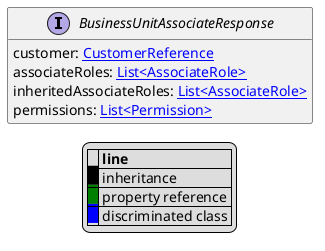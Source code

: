 @startuml

hide empty fields
hide empty methods
legend
|= |= line |
|<back:black>   </back>| inheritance |
|<back:green>   </back>| property reference |
|<back:blue>   </back>| discriminated class |
endlegend
interface BusinessUnitAssociateResponse [[BusinessUnitAssociateResponse.svg]]  {
    customer: [[CustomerReference.svg CustomerReference]]
    associateRoles: [[AssociateRole.svg List<AssociateRole>]]
    inheritedAssociateRoles: [[AssociateRole.svg List<AssociateRole>]]
    permissions: [[Permission.svg List<Permission>]]
}






@enduml
